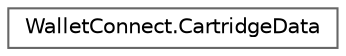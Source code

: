 digraph "Graphical Class Hierarchy"
{
 // LATEX_PDF_SIZE
  bgcolor="transparent";
  edge [fontname=Helvetica,fontsize=10,labelfontname=Helvetica,labelfontsize=10];
  node [fontname=Helvetica,fontsize=10,shape=box,height=0.2,width=0.4];
  rankdir="LR";
  Node0 [id="Node000000",label="WalletConnect.CartridgeData",height=0.2,width=0.4,color="grey40", fillcolor="white", style="filled",URL="$class_wallet_connect_1_1_cartridge_data.html",tooltip=" "];
}
